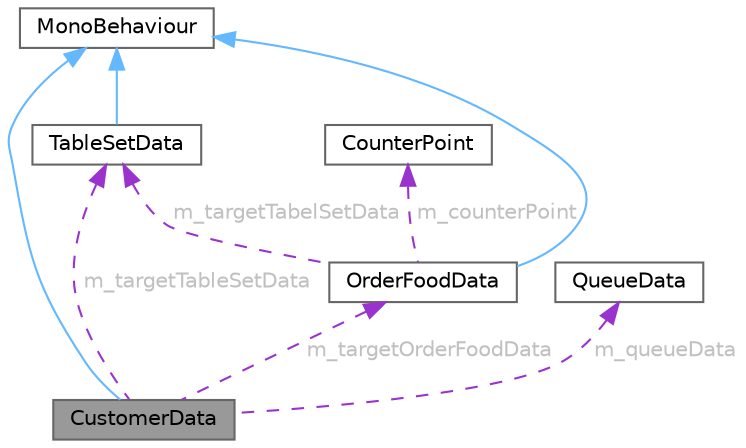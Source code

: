 digraph "CustomerData"
{
 // LATEX_PDF_SIZE
  bgcolor="transparent";
  edge [fontname=Helvetica,fontsize=10,labelfontname=Helvetica,labelfontsize=10];
  node [fontname=Helvetica,fontsize=10,shape=box,height=0.2,width=0.4];
  Node1 [id="Node000001",label="CustomerData",height=0.2,width=0.4,color="gray40", fillcolor="grey60", style="filled", fontcolor="black",tooltip=" "];
  Node2 -> Node1 [id="edge9_Node000001_Node000002",dir="back",color="steelblue1",style="solid",tooltip=" "];
  Node2 [id="Node000002",label="MonoBehaviour",height=0.2,width=0.4,color="gray40", fillcolor="white", style="filled",tooltip=" "];
  Node3 -> Node1 [id="edge10_Node000001_Node000003",dir="back",color="darkorchid3",style="dashed",tooltip=" ",label=" m_targetOrderFoodData",fontcolor="grey" ];
  Node3 [id="Node000003",label="OrderFoodData",height=0.2,width=0.4,color="gray40", fillcolor="white", style="filled",URL="$class_order_food_data.html",tooltip=" "];
  Node2 -> Node3 [id="edge11_Node000003_Node000002",dir="back",color="steelblue1",style="solid",tooltip=" "];
  Node4 -> Node3 [id="edge12_Node000003_Node000004",dir="back",color="darkorchid3",style="dashed",tooltip=" ",label=" m_targetTabelSetData",fontcolor="grey" ];
  Node4 [id="Node000004",label="TableSetData",height=0.2,width=0.4,color="gray40", fillcolor="white", style="filled",URL="$class_table_set_data.html",tooltip=" "];
  Node2 -> Node4 [id="edge13_Node000004_Node000002",dir="back",color="steelblue1",style="solid",tooltip=" "];
  Node5 -> Node3 [id="edge14_Node000003_Node000005",dir="back",color="darkorchid3",style="dashed",tooltip=" ",label=" m_counterPoint",fontcolor="grey" ];
  Node5 [id="Node000005",label="CounterPoint",height=0.2,width=0.4,color="gray40", fillcolor="white", style="filled",URL="$class_counter_point.html",tooltip=" "];
  Node4 -> Node1 [id="edge15_Node000001_Node000004",dir="back",color="darkorchid3",style="dashed",tooltip=" ",label=" m_targetTableSetData",fontcolor="grey" ];
  Node6 -> Node1 [id="edge16_Node000001_Node000006",dir="back",color="darkorchid3",style="dashed",tooltip=" ",label=" m_queueData",fontcolor="grey" ];
  Node6 [id="Node000006",label="QueueData",height=0.2,width=0.4,color="gray40", fillcolor="white", style="filled",URL="$class_queue_data.html",tooltip=" "];
}
